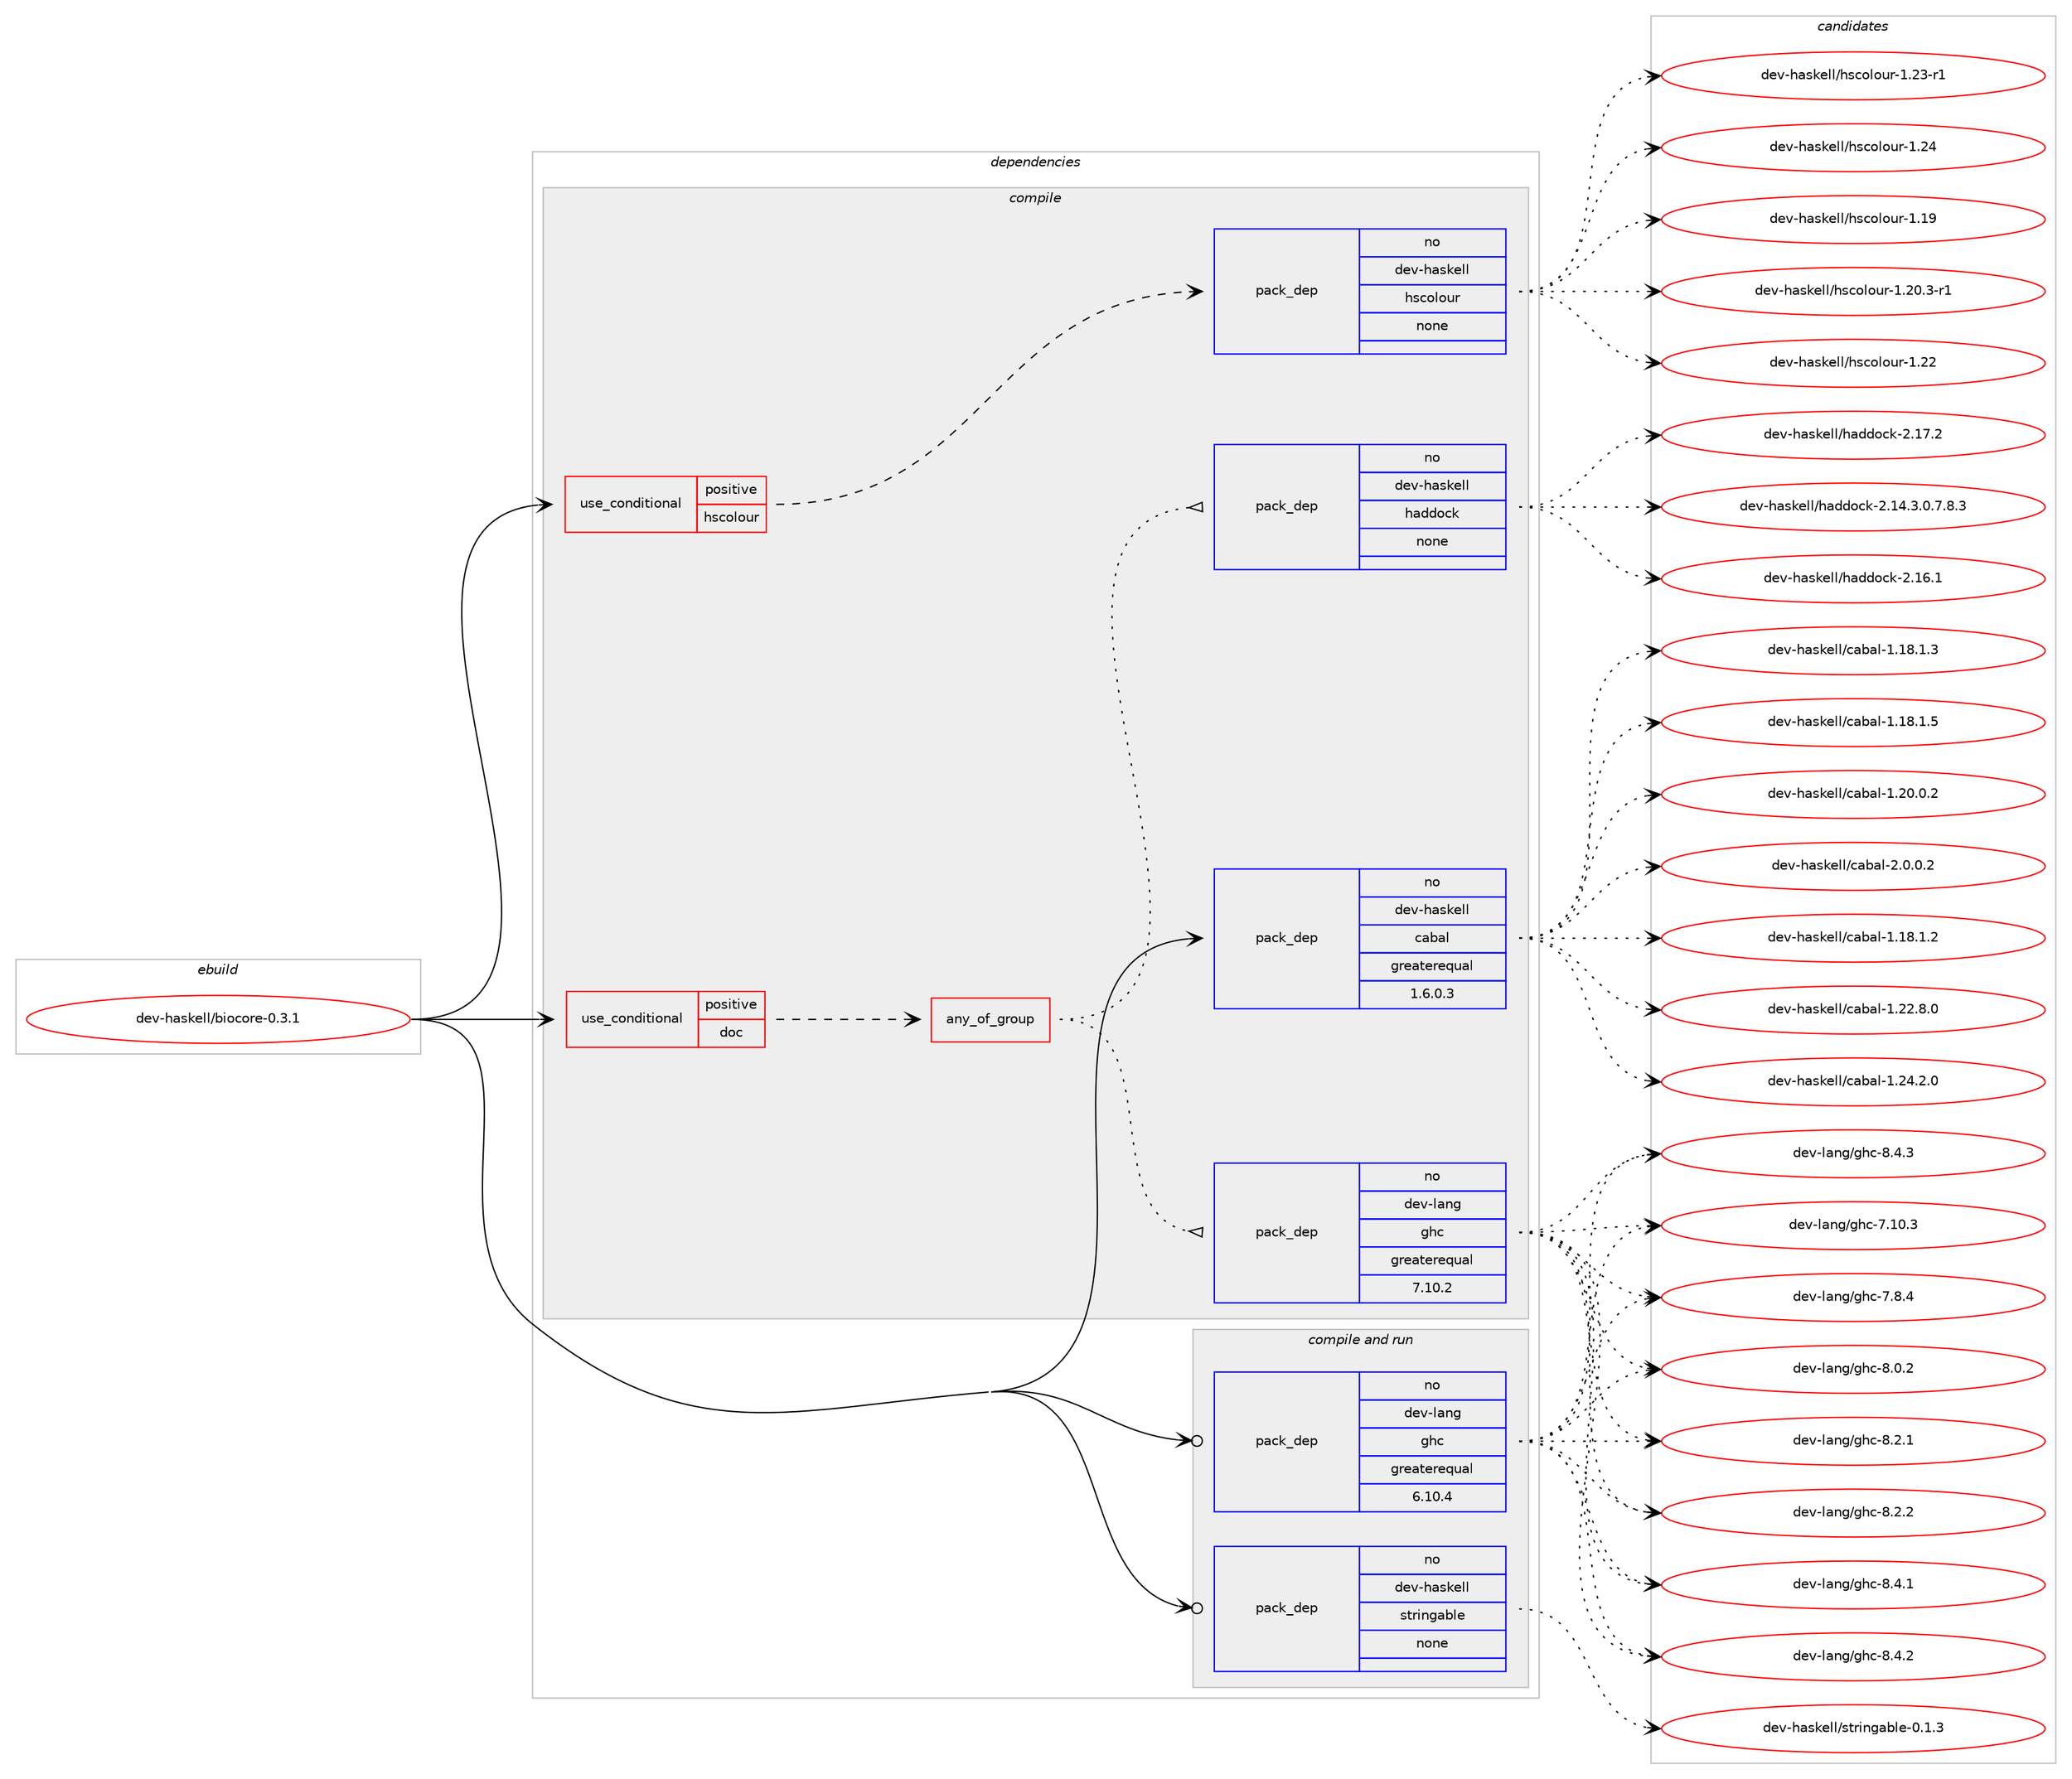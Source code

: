 digraph prolog {

# *************
# Graph options
# *************

newrank=true;
concentrate=true;
compound=true;
graph [rankdir=LR,fontname=Helvetica,fontsize=10,ranksep=1.5];#, ranksep=2.5, nodesep=0.2];
edge  [arrowhead=vee];
node  [fontname=Helvetica,fontsize=10];

# **********
# The ebuild
# **********

subgraph cluster_leftcol {
color=gray;
rank=same;
label=<<i>ebuild</i>>;
id [label="dev-haskell/biocore-0.3.1", color=red, width=4, href="../dev-haskell/biocore-0.3.1.svg"];
}

# ****************
# The dependencies
# ****************

subgraph cluster_midcol {
color=gray;
label=<<i>dependencies</i>>;
subgraph cluster_compile {
fillcolor="#eeeeee";
style=filled;
label=<<i>compile</i>>;
subgraph cond358737 {
dependency1327176 [label=<<TABLE BORDER="0" CELLBORDER="1" CELLSPACING="0" CELLPADDING="4"><TR><TD ROWSPAN="3" CELLPADDING="10">use_conditional</TD></TR><TR><TD>positive</TD></TR><TR><TD>doc</TD></TR></TABLE>>, shape=none, color=red];
subgraph any20582 {
dependency1327177 [label=<<TABLE BORDER="0" CELLBORDER="1" CELLSPACING="0" CELLPADDING="4"><TR><TD CELLPADDING="10">any_of_group</TD></TR></TABLE>>, shape=none, color=red];subgraph pack947305 {
dependency1327178 [label=<<TABLE BORDER="0" CELLBORDER="1" CELLSPACING="0" CELLPADDING="4" WIDTH="220"><TR><TD ROWSPAN="6" CELLPADDING="30">pack_dep</TD></TR><TR><TD WIDTH="110">no</TD></TR><TR><TD>dev-haskell</TD></TR><TR><TD>haddock</TD></TR><TR><TD>none</TD></TR><TR><TD></TD></TR></TABLE>>, shape=none, color=blue];
}
dependency1327177:e -> dependency1327178:w [weight=20,style="dotted",arrowhead="oinv"];
subgraph pack947306 {
dependency1327179 [label=<<TABLE BORDER="0" CELLBORDER="1" CELLSPACING="0" CELLPADDING="4" WIDTH="220"><TR><TD ROWSPAN="6" CELLPADDING="30">pack_dep</TD></TR><TR><TD WIDTH="110">no</TD></TR><TR><TD>dev-lang</TD></TR><TR><TD>ghc</TD></TR><TR><TD>greaterequal</TD></TR><TR><TD>7.10.2</TD></TR></TABLE>>, shape=none, color=blue];
}
dependency1327177:e -> dependency1327179:w [weight=20,style="dotted",arrowhead="oinv"];
}
dependency1327176:e -> dependency1327177:w [weight=20,style="dashed",arrowhead="vee"];
}
id:e -> dependency1327176:w [weight=20,style="solid",arrowhead="vee"];
subgraph cond358738 {
dependency1327180 [label=<<TABLE BORDER="0" CELLBORDER="1" CELLSPACING="0" CELLPADDING="4"><TR><TD ROWSPAN="3" CELLPADDING="10">use_conditional</TD></TR><TR><TD>positive</TD></TR><TR><TD>hscolour</TD></TR></TABLE>>, shape=none, color=red];
subgraph pack947307 {
dependency1327181 [label=<<TABLE BORDER="0" CELLBORDER="1" CELLSPACING="0" CELLPADDING="4" WIDTH="220"><TR><TD ROWSPAN="6" CELLPADDING="30">pack_dep</TD></TR><TR><TD WIDTH="110">no</TD></TR><TR><TD>dev-haskell</TD></TR><TR><TD>hscolour</TD></TR><TR><TD>none</TD></TR><TR><TD></TD></TR></TABLE>>, shape=none, color=blue];
}
dependency1327180:e -> dependency1327181:w [weight=20,style="dashed",arrowhead="vee"];
}
id:e -> dependency1327180:w [weight=20,style="solid",arrowhead="vee"];
subgraph pack947308 {
dependency1327182 [label=<<TABLE BORDER="0" CELLBORDER="1" CELLSPACING="0" CELLPADDING="4" WIDTH="220"><TR><TD ROWSPAN="6" CELLPADDING="30">pack_dep</TD></TR><TR><TD WIDTH="110">no</TD></TR><TR><TD>dev-haskell</TD></TR><TR><TD>cabal</TD></TR><TR><TD>greaterequal</TD></TR><TR><TD>1.6.0.3</TD></TR></TABLE>>, shape=none, color=blue];
}
id:e -> dependency1327182:w [weight=20,style="solid",arrowhead="vee"];
}
subgraph cluster_compileandrun {
fillcolor="#eeeeee";
style=filled;
label=<<i>compile and run</i>>;
subgraph pack947309 {
dependency1327183 [label=<<TABLE BORDER="0" CELLBORDER="1" CELLSPACING="0" CELLPADDING="4" WIDTH="220"><TR><TD ROWSPAN="6" CELLPADDING="30">pack_dep</TD></TR><TR><TD WIDTH="110">no</TD></TR><TR><TD>dev-haskell</TD></TR><TR><TD>stringable</TD></TR><TR><TD>none</TD></TR><TR><TD></TD></TR></TABLE>>, shape=none, color=blue];
}
id:e -> dependency1327183:w [weight=20,style="solid",arrowhead="odotvee"];
subgraph pack947310 {
dependency1327184 [label=<<TABLE BORDER="0" CELLBORDER="1" CELLSPACING="0" CELLPADDING="4" WIDTH="220"><TR><TD ROWSPAN="6" CELLPADDING="30">pack_dep</TD></TR><TR><TD WIDTH="110">no</TD></TR><TR><TD>dev-lang</TD></TR><TR><TD>ghc</TD></TR><TR><TD>greaterequal</TD></TR><TR><TD>6.10.4</TD></TR></TABLE>>, shape=none, color=blue];
}
id:e -> dependency1327184:w [weight=20,style="solid",arrowhead="odotvee"];
}
subgraph cluster_run {
fillcolor="#eeeeee";
style=filled;
label=<<i>run</i>>;
}
}

# **************
# The candidates
# **************

subgraph cluster_choices {
rank=same;
color=gray;
label=<<i>candidates</i>>;

subgraph choice947305 {
color=black;
nodesep=1;
choice1001011184510497115107101108108471049710010011199107455046495246514648465546564651 [label="dev-haskell/haddock-2.14.3.0.7.8.3", color=red, width=4,href="../dev-haskell/haddock-2.14.3.0.7.8.3.svg"];
choice100101118451049711510710110810847104971001001119910745504649544649 [label="dev-haskell/haddock-2.16.1", color=red, width=4,href="../dev-haskell/haddock-2.16.1.svg"];
choice100101118451049711510710110810847104971001001119910745504649554650 [label="dev-haskell/haddock-2.17.2", color=red, width=4,href="../dev-haskell/haddock-2.17.2.svg"];
dependency1327178:e -> choice1001011184510497115107101108108471049710010011199107455046495246514648465546564651:w [style=dotted,weight="100"];
dependency1327178:e -> choice100101118451049711510710110810847104971001001119910745504649544649:w [style=dotted,weight="100"];
dependency1327178:e -> choice100101118451049711510710110810847104971001001119910745504649554650:w [style=dotted,weight="100"];
}
subgraph choice947306 {
color=black;
nodesep=1;
choice1001011184510897110103471031049945554649484651 [label="dev-lang/ghc-7.10.3", color=red, width=4,href="../dev-lang/ghc-7.10.3.svg"];
choice10010111845108971101034710310499455546564652 [label="dev-lang/ghc-7.8.4", color=red, width=4,href="../dev-lang/ghc-7.8.4.svg"];
choice10010111845108971101034710310499455646484650 [label="dev-lang/ghc-8.0.2", color=red, width=4,href="../dev-lang/ghc-8.0.2.svg"];
choice10010111845108971101034710310499455646504649 [label="dev-lang/ghc-8.2.1", color=red, width=4,href="../dev-lang/ghc-8.2.1.svg"];
choice10010111845108971101034710310499455646504650 [label="dev-lang/ghc-8.2.2", color=red, width=4,href="../dev-lang/ghc-8.2.2.svg"];
choice10010111845108971101034710310499455646524649 [label="dev-lang/ghc-8.4.1", color=red, width=4,href="../dev-lang/ghc-8.4.1.svg"];
choice10010111845108971101034710310499455646524650 [label="dev-lang/ghc-8.4.2", color=red, width=4,href="../dev-lang/ghc-8.4.2.svg"];
choice10010111845108971101034710310499455646524651 [label="dev-lang/ghc-8.4.3", color=red, width=4,href="../dev-lang/ghc-8.4.3.svg"];
dependency1327179:e -> choice1001011184510897110103471031049945554649484651:w [style=dotted,weight="100"];
dependency1327179:e -> choice10010111845108971101034710310499455546564652:w [style=dotted,weight="100"];
dependency1327179:e -> choice10010111845108971101034710310499455646484650:w [style=dotted,weight="100"];
dependency1327179:e -> choice10010111845108971101034710310499455646504649:w [style=dotted,weight="100"];
dependency1327179:e -> choice10010111845108971101034710310499455646504650:w [style=dotted,weight="100"];
dependency1327179:e -> choice10010111845108971101034710310499455646524649:w [style=dotted,weight="100"];
dependency1327179:e -> choice10010111845108971101034710310499455646524650:w [style=dotted,weight="100"];
dependency1327179:e -> choice10010111845108971101034710310499455646524651:w [style=dotted,weight="100"];
}
subgraph choice947307 {
color=black;
nodesep=1;
choice100101118451049711510710110810847104115991111081111171144549464957 [label="dev-haskell/hscolour-1.19", color=red, width=4,href="../dev-haskell/hscolour-1.19.svg"];
choice10010111845104971151071011081084710411599111108111117114454946504846514511449 [label="dev-haskell/hscolour-1.20.3-r1", color=red, width=4,href="../dev-haskell/hscolour-1.20.3-r1.svg"];
choice100101118451049711510710110810847104115991111081111171144549465050 [label="dev-haskell/hscolour-1.22", color=red, width=4,href="../dev-haskell/hscolour-1.22.svg"];
choice1001011184510497115107101108108471041159911110811111711445494650514511449 [label="dev-haskell/hscolour-1.23-r1", color=red, width=4,href="../dev-haskell/hscolour-1.23-r1.svg"];
choice100101118451049711510710110810847104115991111081111171144549465052 [label="dev-haskell/hscolour-1.24", color=red, width=4,href="../dev-haskell/hscolour-1.24.svg"];
dependency1327181:e -> choice100101118451049711510710110810847104115991111081111171144549464957:w [style=dotted,weight="100"];
dependency1327181:e -> choice10010111845104971151071011081084710411599111108111117114454946504846514511449:w [style=dotted,weight="100"];
dependency1327181:e -> choice100101118451049711510710110810847104115991111081111171144549465050:w [style=dotted,weight="100"];
dependency1327181:e -> choice1001011184510497115107101108108471041159911110811111711445494650514511449:w [style=dotted,weight="100"];
dependency1327181:e -> choice100101118451049711510710110810847104115991111081111171144549465052:w [style=dotted,weight="100"];
}
subgraph choice947308 {
color=black;
nodesep=1;
choice10010111845104971151071011081084799979897108454946495646494650 [label="dev-haskell/cabal-1.18.1.2", color=red, width=4,href="../dev-haskell/cabal-1.18.1.2.svg"];
choice10010111845104971151071011081084799979897108454946495646494651 [label="dev-haskell/cabal-1.18.1.3", color=red, width=4,href="../dev-haskell/cabal-1.18.1.3.svg"];
choice10010111845104971151071011081084799979897108454946495646494653 [label="dev-haskell/cabal-1.18.1.5", color=red, width=4,href="../dev-haskell/cabal-1.18.1.5.svg"];
choice10010111845104971151071011081084799979897108454946504846484650 [label="dev-haskell/cabal-1.20.0.2", color=red, width=4,href="../dev-haskell/cabal-1.20.0.2.svg"];
choice10010111845104971151071011081084799979897108454946505046564648 [label="dev-haskell/cabal-1.22.8.0", color=red, width=4,href="../dev-haskell/cabal-1.22.8.0.svg"];
choice10010111845104971151071011081084799979897108454946505246504648 [label="dev-haskell/cabal-1.24.2.0", color=red, width=4,href="../dev-haskell/cabal-1.24.2.0.svg"];
choice100101118451049711510710110810847999798971084550464846484650 [label="dev-haskell/cabal-2.0.0.2", color=red, width=4,href="../dev-haskell/cabal-2.0.0.2.svg"];
dependency1327182:e -> choice10010111845104971151071011081084799979897108454946495646494650:w [style=dotted,weight="100"];
dependency1327182:e -> choice10010111845104971151071011081084799979897108454946495646494651:w [style=dotted,weight="100"];
dependency1327182:e -> choice10010111845104971151071011081084799979897108454946495646494653:w [style=dotted,weight="100"];
dependency1327182:e -> choice10010111845104971151071011081084799979897108454946504846484650:w [style=dotted,weight="100"];
dependency1327182:e -> choice10010111845104971151071011081084799979897108454946505046564648:w [style=dotted,weight="100"];
dependency1327182:e -> choice10010111845104971151071011081084799979897108454946505246504648:w [style=dotted,weight="100"];
dependency1327182:e -> choice100101118451049711510710110810847999798971084550464846484650:w [style=dotted,weight="100"];
}
subgraph choice947309 {
color=black;
nodesep=1;
choice1001011184510497115107101108108471151161141051101039798108101454846494651 [label="dev-haskell/stringable-0.1.3", color=red, width=4,href="../dev-haskell/stringable-0.1.3.svg"];
dependency1327183:e -> choice1001011184510497115107101108108471151161141051101039798108101454846494651:w [style=dotted,weight="100"];
}
subgraph choice947310 {
color=black;
nodesep=1;
choice1001011184510897110103471031049945554649484651 [label="dev-lang/ghc-7.10.3", color=red, width=4,href="../dev-lang/ghc-7.10.3.svg"];
choice10010111845108971101034710310499455546564652 [label="dev-lang/ghc-7.8.4", color=red, width=4,href="../dev-lang/ghc-7.8.4.svg"];
choice10010111845108971101034710310499455646484650 [label="dev-lang/ghc-8.0.2", color=red, width=4,href="../dev-lang/ghc-8.0.2.svg"];
choice10010111845108971101034710310499455646504649 [label="dev-lang/ghc-8.2.1", color=red, width=4,href="../dev-lang/ghc-8.2.1.svg"];
choice10010111845108971101034710310499455646504650 [label="dev-lang/ghc-8.2.2", color=red, width=4,href="../dev-lang/ghc-8.2.2.svg"];
choice10010111845108971101034710310499455646524649 [label="dev-lang/ghc-8.4.1", color=red, width=4,href="../dev-lang/ghc-8.4.1.svg"];
choice10010111845108971101034710310499455646524650 [label="dev-lang/ghc-8.4.2", color=red, width=4,href="../dev-lang/ghc-8.4.2.svg"];
choice10010111845108971101034710310499455646524651 [label="dev-lang/ghc-8.4.3", color=red, width=4,href="../dev-lang/ghc-8.4.3.svg"];
dependency1327184:e -> choice1001011184510897110103471031049945554649484651:w [style=dotted,weight="100"];
dependency1327184:e -> choice10010111845108971101034710310499455546564652:w [style=dotted,weight="100"];
dependency1327184:e -> choice10010111845108971101034710310499455646484650:w [style=dotted,weight="100"];
dependency1327184:e -> choice10010111845108971101034710310499455646504649:w [style=dotted,weight="100"];
dependency1327184:e -> choice10010111845108971101034710310499455646504650:w [style=dotted,weight="100"];
dependency1327184:e -> choice10010111845108971101034710310499455646524649:w [style=dotted,weight="100"];
dependency1327184:e -> choice10010111845108971101034710310499455646524650:w [style=dotted,weight="100"];
dependency1327184:e -> choice10010111845108971101034710310499455646524651:w [style=dotted,weight="100"];
}
}

}

